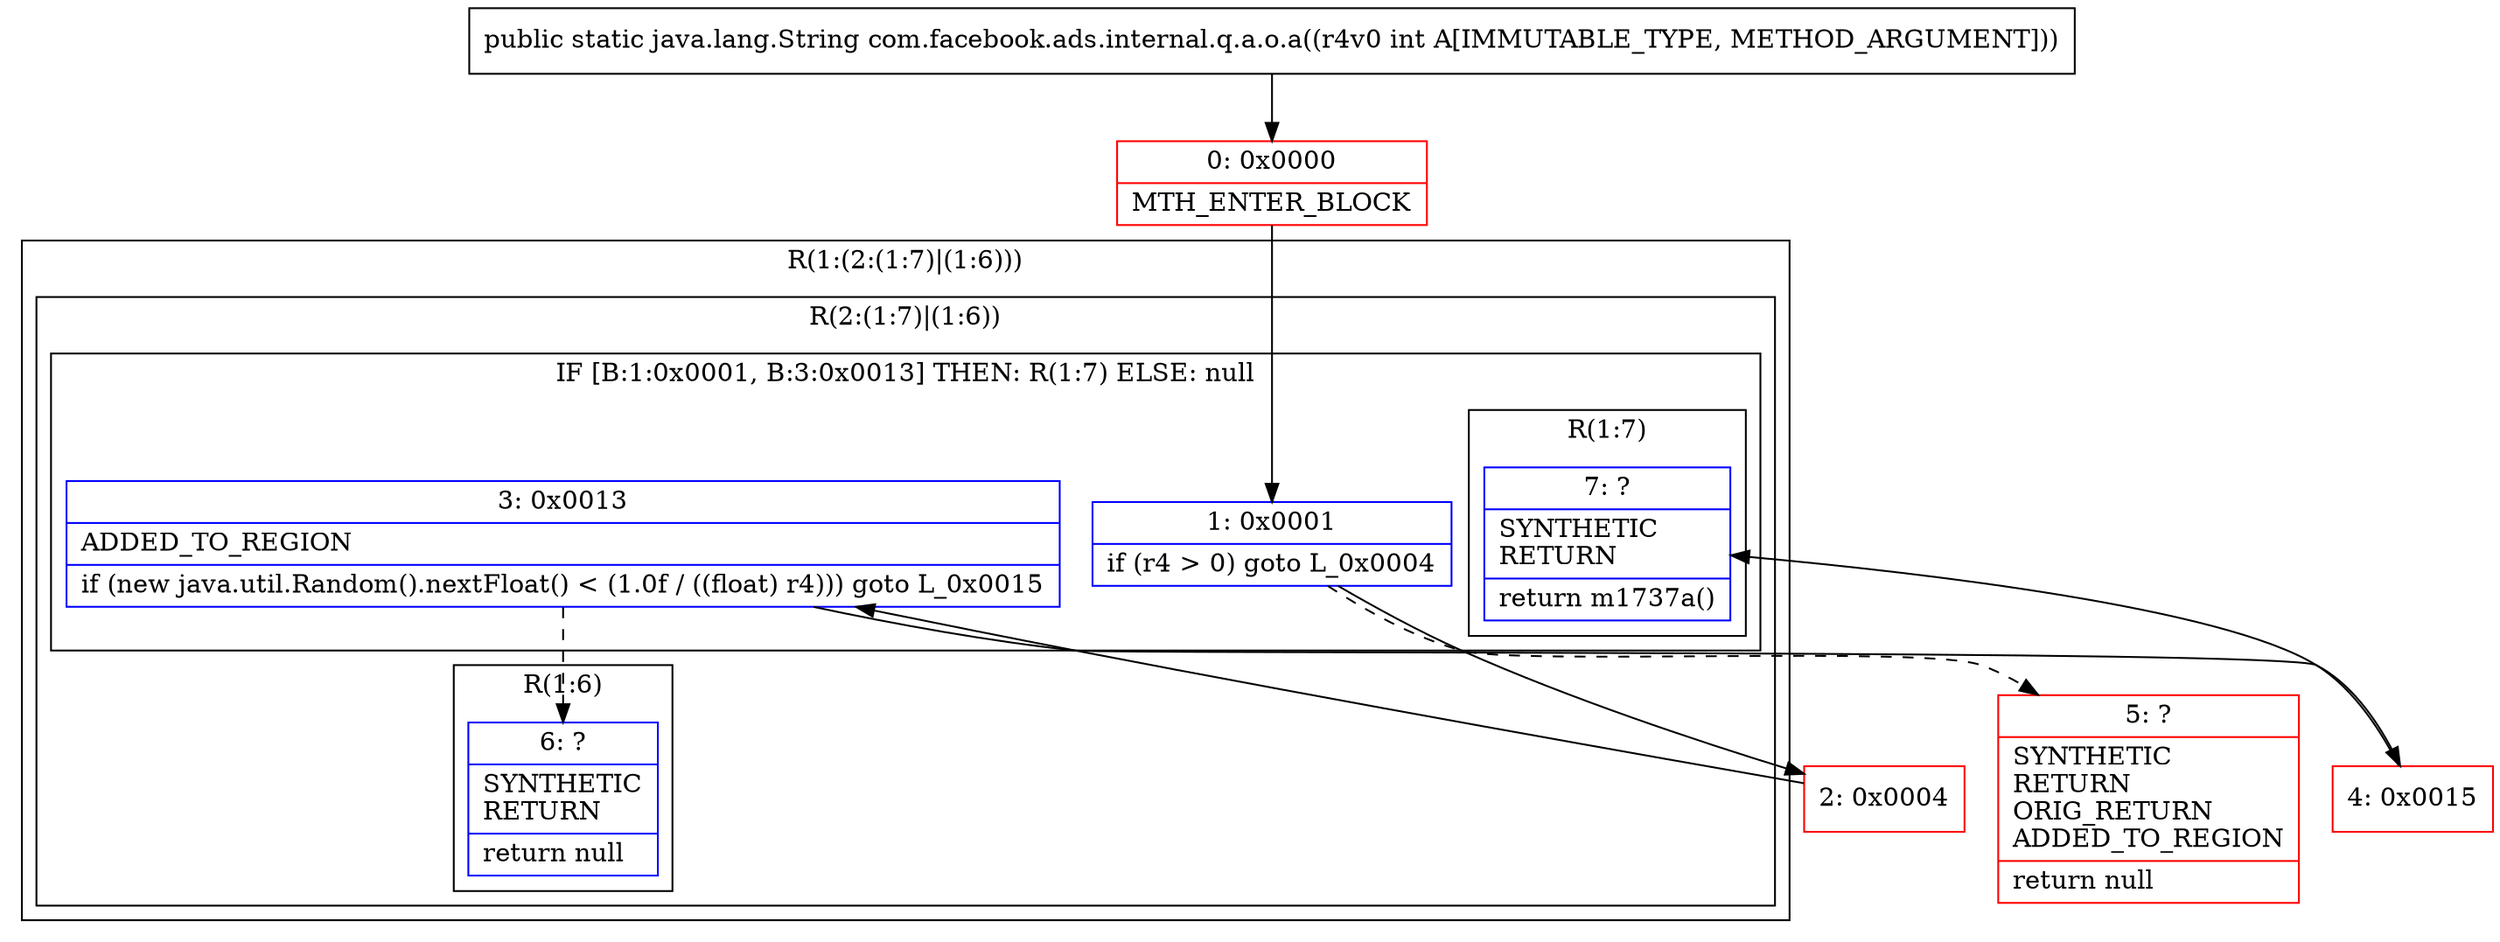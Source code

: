 digraph "CFG forcom.facebook.ads.internal.q.a.o.a(I)Ljava\/lang\/String;" {
subgraph cluster_Region_215350240 {
label = "R(1:(2:(1:7)|(1:6)))";
node [shape=record,color=blue];
subgraph cluster_Region_1060347753 {
label = "R(2:(1:7)|(1:6))";
node [shape=record,color=blue];
subgraph cluster_IfRegion_1608407691 {
label = "IF [B:1:0x0001, B:3:0x0013] THEN: R(1:7) ELSE: null";
node [shape=record,color=blue];
Node_1 [shape=record,label="{1\:\ 0x0001|if (r4 \> 0) goto L_0x0004\l}"];
Node_3 [shape=record,label="{3\:\ 0x0013|ADDED_TO_REGION\l|if (new java.util.Random().nextFloat() \< (1.0f \/ ((float) r4))) goto L_0x0015\l}"];
subgraph cluster_Region_1778449340 {
label = "R(1:7)";
node [shape=record,color=blue];
Node_7 [shape=record,label="{7\:\ ?|SYNTHETIC\lRETURN\l|return m1737a()\l}"];
}
}
subgraph cluster_Region_1227429863 {
label = "R(1:6)";
node [shape=record,color=blue];
Node_6 [shape=record,label="{6\:\ ?|SYNTHETIC\lRETURN\l|return null\l}"];
}
}
}
Node_0 [shape=record,color=red,label="{0\:\ 0x0000|MTH_ENTER_BLOCK\l}"];
Node_2 [shape=record,color=red,label="{2\:\ 0x0004}"];
Node_4 [shape=record,color=red,label="{4\:\ 0x0015}"];
Node_5 [shape=record,color=red,label="{5\:\ ?|SYNTHETIC\lRETURN\lORIG_RETURN\lADDED_TO_REGION\l|return null\l}"];
MethodNode[shape=record,label="{public static java.lang.String com.facebook.ads.internal.q.a.o.a((r4v0 int A[IMMUTABLE_TYPE, METHOD_ARGUMENT])) }"];
MethodNode -> Node_0;
Node_1 -> Node_2;
Node_1 -> Node_5[style=dashed];
Node_3 -> Node_4;
Node_3 -> Node_6[style=dashed];
Node_0 -> Node_1;
Node_2 -> Node_3;
Node_4 -> Node_7;
}

